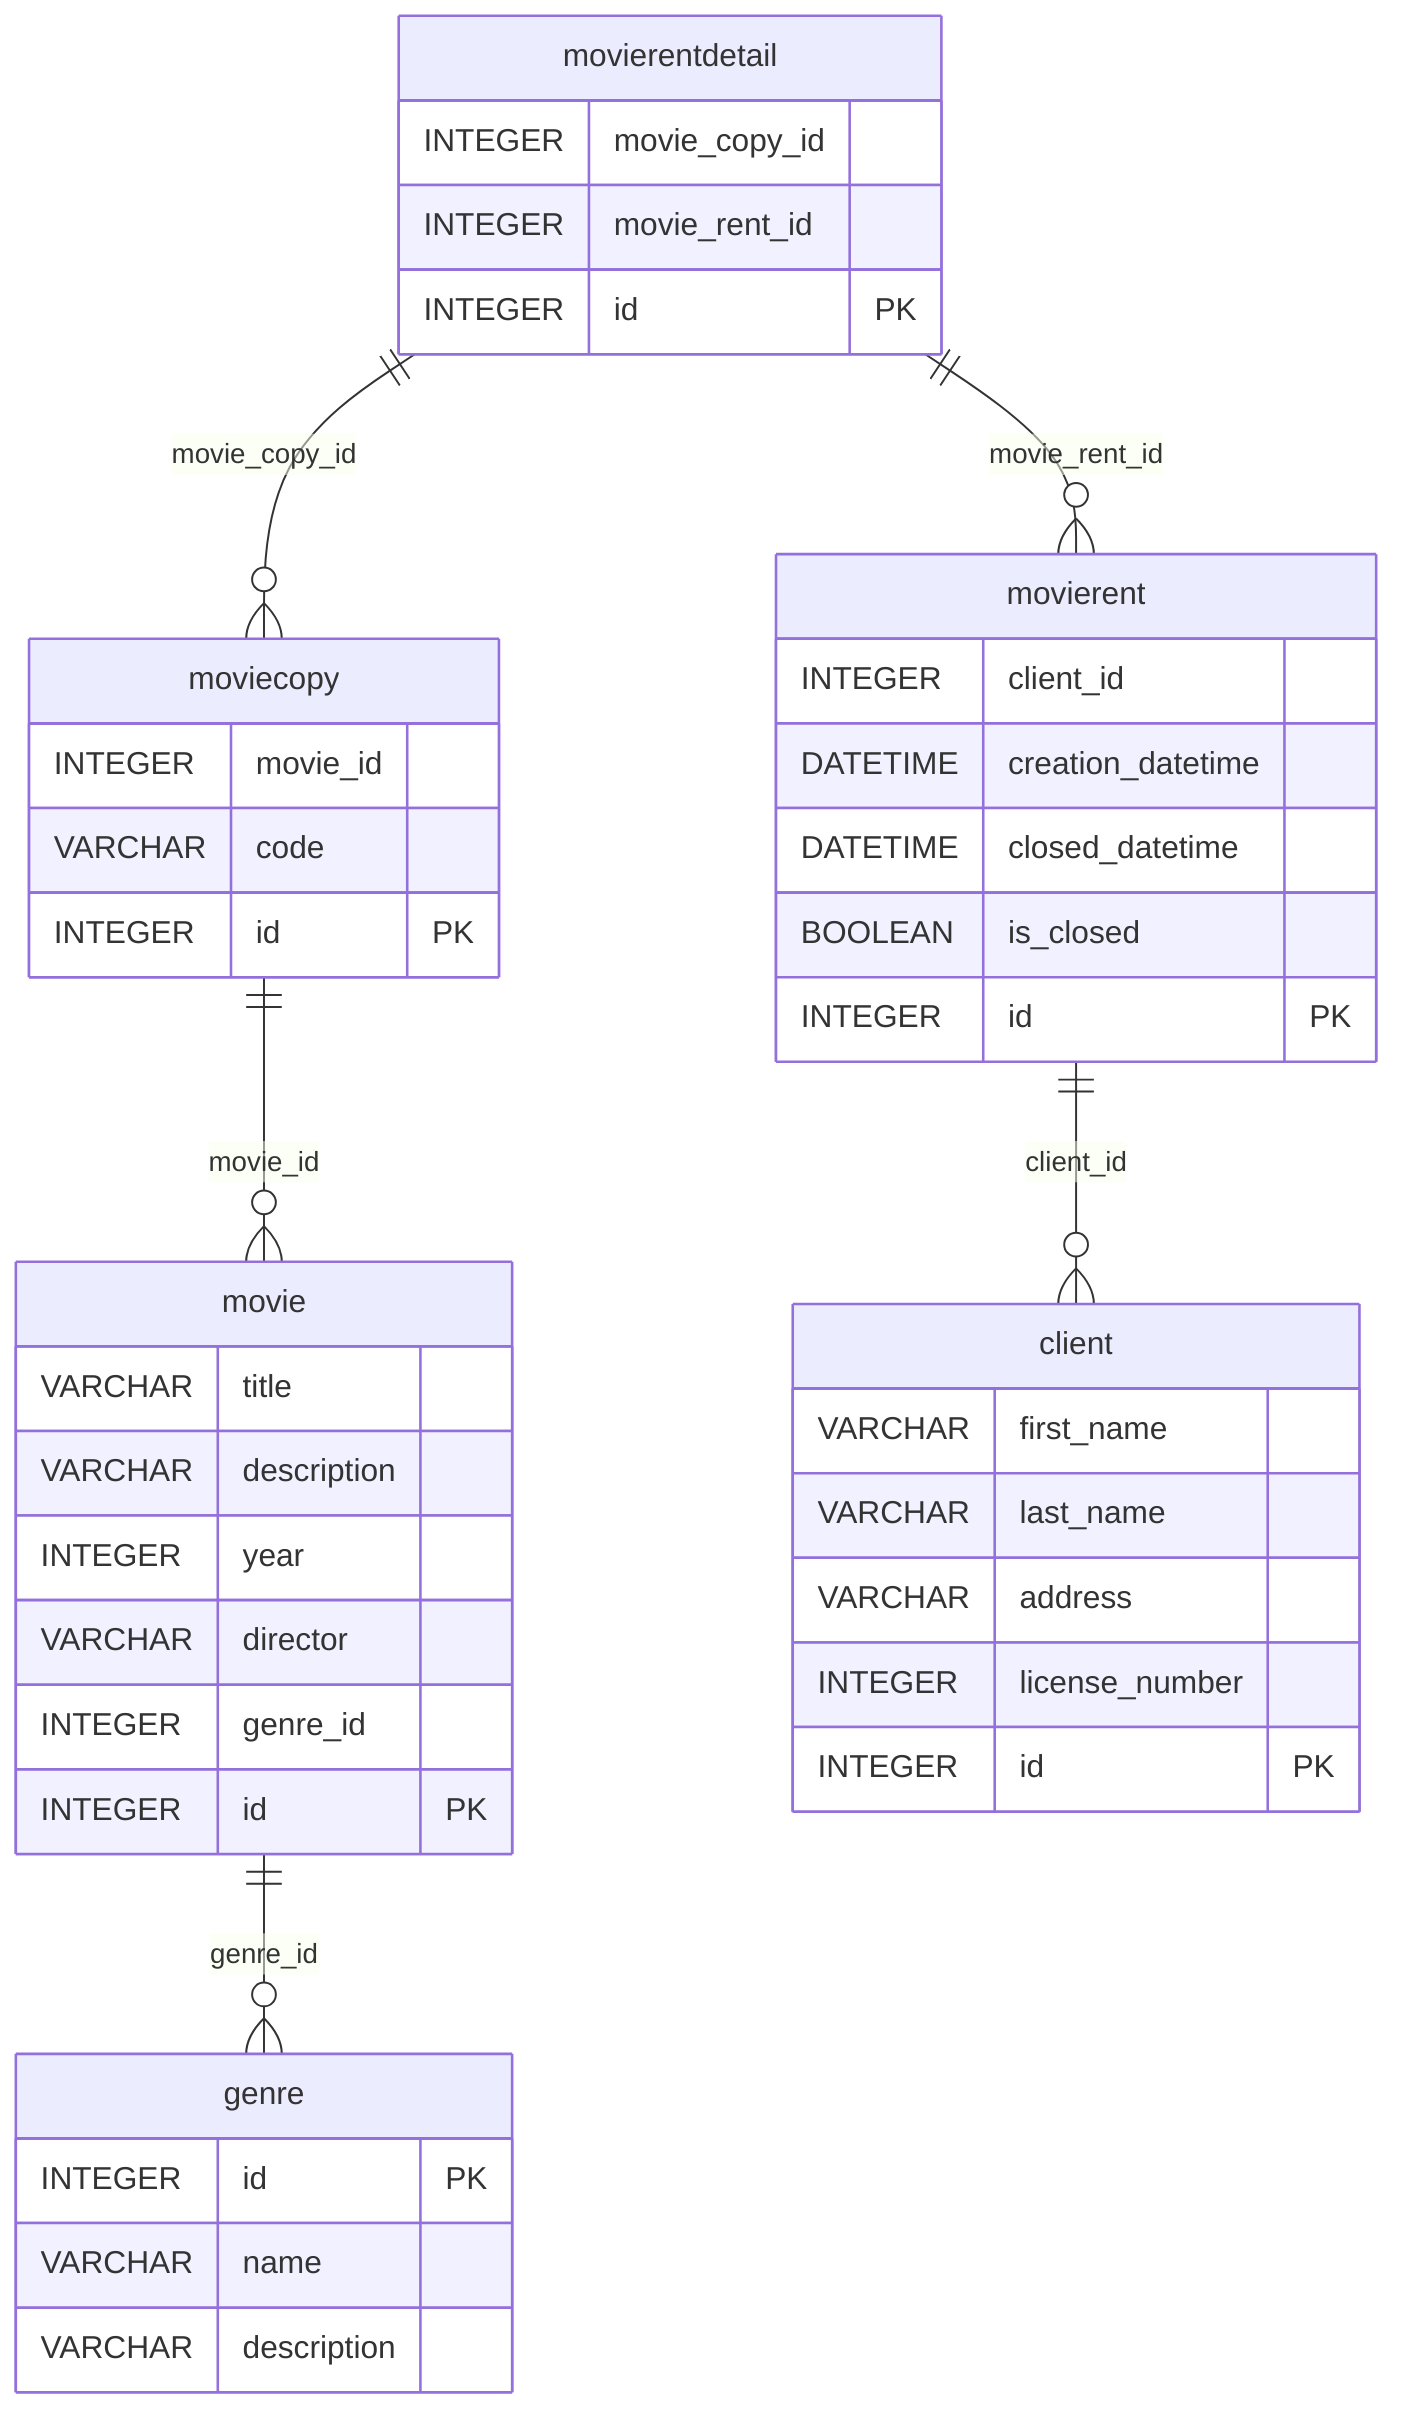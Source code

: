 ---
id: 925060cb-d3e9-48c7-9ac9-7a518c724c18
---
erDiagram
    movierentdetail {
        INTEGER movie_copy_id
        INTEGER movie_rent_id
        INTEGER id PK
    }
    moviecopy {
        INTEGER movie_id
        VARCHAR code
        INTEGER id PK
    }
    movierent {
        INTEGER client_id
        DATETIME creation_datetime
        DATETIME closed_datetime
        BOOLEAN is_closed
        INTEGER id PK
    }
    movie {
        VARCHAR title
        VARCHAR description
        INTEGER year
        VARCHAR director
        INTEGER genre_id
        INTEGER id PK
    }
    client {
        VARCHAR first_name
        VARCHAR last_name
        VARCHAR address
        INTEGER license_number
        INTEGER id PK
    }
    genre {
        INTEGER id PK
        VARCHAR name
        VARCHAR description
    }

    movierentdetail ||--o{ movierent : "movie_rent_id"
    movierentdetail ||--o{ moviecopy : "movie_copy_id"
    moviecopy ||--o{ movie : "movie_id"
    movierent ||--o{ client : "client_id"
    movie ||--o{ genre : "genre_id"